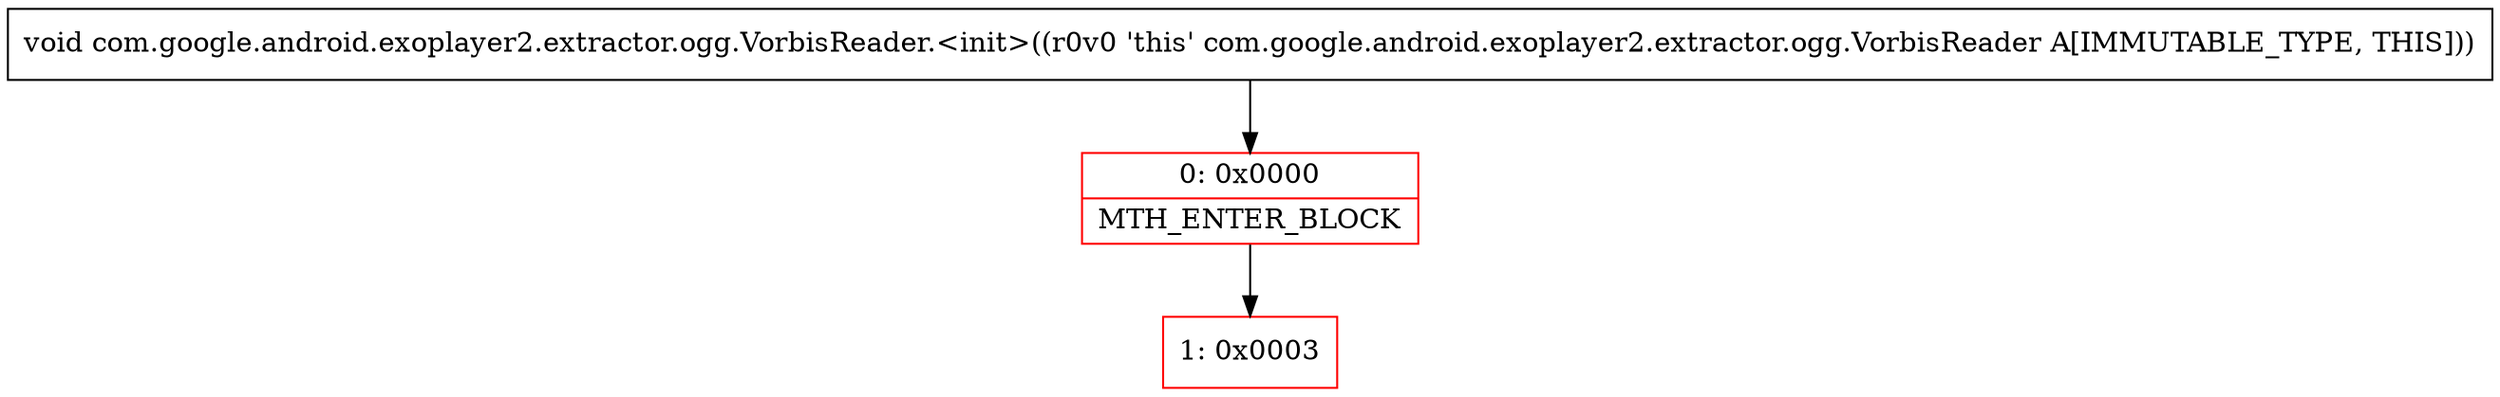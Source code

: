 digraph "CFG forcom.google.android.exoplayer2.extractor.ogg.VorbisReader.\<init\>()V" {
subgraph cluster_Region_1340727989 {
label = "R(0)";
node [shape=record,color=blue];
}
Node_0 [shape=record,color=red,label="{0\:\ 0x0000|MTH_ENTER_BLOCK\l}"];
Node_1 [shape=record,color=red,label="{1\:\ 0x0003}"];
MethodNode[shape=record,label="{void com.google.android.exoplayer2.extractor.ogg.VorbisReader.\<init\>((r0v0 'this' com.google.android.exoplayer2.extractor.ogg.VorbisReader A[IMMUTABLE_TYPE, THIS])) }"];
MethodNode -> Node_0;
Node_0 -> Node_1;
}


